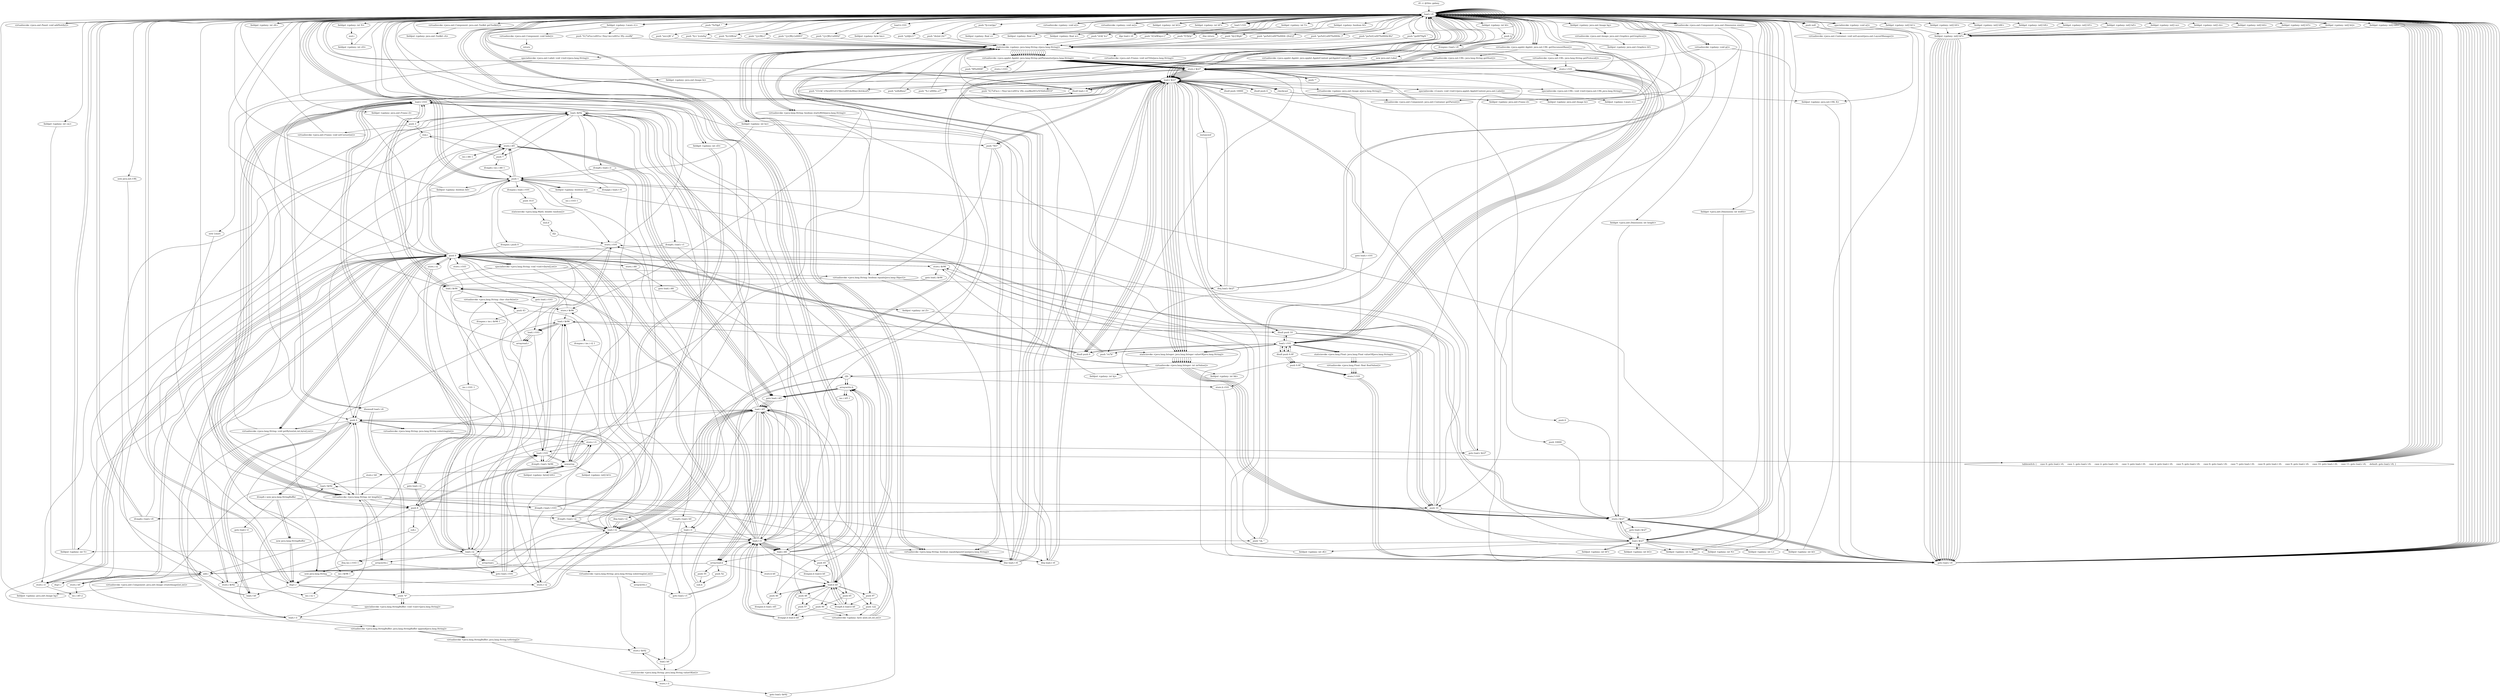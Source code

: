 digraph "" {
    "r0 := @this: galaxy"
    "load.r r0"
    "r0 := @this: galaxy"->"load.r r0";
    "push null"
    "load.r r0"->"push null";
    "virtualinvoke <java.awt.Container: void setLayout(java.awt.LayoutManager)>"
    "push null"->"virtualinvoke <java.awt.Container: void setLayout(java.awt.LayoutManager)>";
    "virtualinvoke <java.awt.Container: void setLayout(java.awt.LayoutManager)>"->"load.r r0";
    "virtualinvoke <java.awt.Panel: void addNotify()>"
    "load.r r0"->"virtualinvoke <java.awt.Panel: void addNotify()>";
    "virtualinvoke <java.awt.Panel: void addNotify()>"->"load.r r0";
    "load.r r0"->"load.r r0";
    "virtualinvoke <java.awt.Component: java.awt.Toolkit getToolkit()>"
    "load.r r0"->"virtualinvoke <java.awt.Component: java.awt.Toolkit getToolkit()>";
    "fieldput <galaxy: java.awt.Toolkit cA>"
    "virtualinvoke <java.awt.Component: java.awt.Toolkit getToolkit()>"->"fieldput <galaxy: java.awt.Toolkit cA>";
    "fieldput <galaxy: java.awt.Toolkit cA>"->"load.r r0";
    "push \"wn>jW`o\""
    "load.r r0"->"push \"wn>jW`o\"";
    "staticinvoke <galaxy: java.lang.String c(java.lang.String)>"
    "push \"wn>jW`o\""->"staticinvoke <galaxy: java.lang.String c(java.lang.String)>";
    "virtualinvoke <java.applet.Applet: java.lang.String getParameter(java.lang.String)>"
    "staticinvoke <galaxy: java.lang.String c(java.lang.String)>"->"virtualinvoke <java.applet.Applet: java.lang.String getParameter(java.lang.String)>";
    "store.r $r27"
    "virtualinvoke <java.applet.Applet: java.lang.String getParameter(java.lang.String)>"->"store.r $r27";
    "load.r $r27"
    "store.r $r27"->"load.r $r27";
    "ifnull load.r r0"
    "load.r $r27"->"ifnull load.r r0";
    "ifnull load.r r0"->"load.r $r27";
    "push \"Ul+b[`<9w\u001eUr?|[u<\u001doMwy{&IckuoPr\""
    "load.r $r27"->"push \"Ul+b[`<9w\u001eUr?|[u<\u001doMwy{&IckuoPr\"";
    "push \"Ul+b[`<9w\u001eUr?|[u<\u001doMwy{&IckuoPr\""->"staticinvoke <galaxy: java.lang.String c(java.lang.String)>";
    "virtualinvoke <java.lang.String: boolean startsWith(java.lang.String)>"
    "staticinvoke <galaxy: java.lang.String c(java.lang.String)>"->"virtualinvoke <java.lang.String: boolean startsWith(java.lang.String)>";
    "ifne load.r r0"
    "virtualinvoke <java.lang.String: boolean startsWith(java.lang.String)>"->"ifne load.r r0";
    "ifne load.r r0"->"load.r r0";
    "specialinvoke <galaxy: void a()>"
    "load.r r0"->"specialinvoke <galaxy: void a()>";
    "goto load.r r0"
    "specialinvoke <galaxy: void a()>"->"goto load.r r0";
    "goto load.r r0"->"load.r r0";
    "virtualinvoke <java.applet.Applet: java.net.URL getDocumentBase()>"
    "load.r r0"->"virtualinvoke <java.applet.Applet: java.net.URL getDocumentBase()>";
    "virtualinvoke <java.net.URL: java.lang.String getProtocol()>"
    "virtualinvoke <java.applet.Applet: java.net.URL getDocumentBase()>"->"virtualinvoke <java.net.URL: java.lang.String getProtocol()>";
    "store.r r101"
    "virtualinvoke <java.net.URL: java.lang.String getProtocol()>"->"store.r r101";
    "store.r r101"->"goto load.r r0";
    "goto load.r r0"->"load.r r0";
    "load.r r0"->"virtualinvoke <java.applet.Applet: java.net.URL getDocumentBase()>";
    "virtualinvoke <java.net.URL: java.lang.String getHost()>"
    "virtualinvoke <java.applet.Applet: java.net.URL getDocumentBase()>"->"virtualinvoke <java.net.URL: java.lang.String getHost()>";
    "virtualinvoke <java.net.URL: java.lang.String getHost()>"->"store.r $r27";
    "goto load.r r101"
    "store.r $r27"->"goto load.r r101";
    "load.r r101"
    "goto load.r r101"->"load.r r101";
    "push \"ru7k\""
    "load.r r101"->"push \"ru7k\"";
    "push \"ru7k\""->"staticinvoke <galaxy: java.lang.String c(java.lang.String)>";
    "virtualinvoke <java.lang.String: boolean equalsIgnoreCase(java.lang.String)>"
    "staticinvoke <galaxy: java.lang.String c(java.lang.String)>"->"virtualinvoke <java.lang.String: boolean equalsIgnoreCase(java.lang.String)>";
    "virtualinvoke <java.lang.String: boolean equalsIgnoreCase(java.lang.String)>"->"ifne load.r r0";
    "ifne load.r r0"->"load.r $r27";
    "virtualinvoke <java.lang.String: int length()>"
    "load.r $r27"->"virtualinvoke <java.lang.String: int length()>";
    "ifeq load.r r0"
    "virtualinvoke <java.lang.String: int length()>"->"ifeq load.r r0";
    "ifeq load.r r0"->"load.r $r27";
    "push \"xs8oR|s(z\""
    "load.r $r27"->"push \"xs8oR|s(z\"";
    "push \"xs8oR|s(z\""->"staticinvoke <galaxy: java.lang.String c(java.lang.String)>";
    "staticinvoke <galaxy: java.lang.String c(java.lang.String)>"->"virtualinvoke <java.lang.String: boolean equalsIgnoreCase(java.lang.String)>";
    "virtualinvoke <java.lang.String: boolean equalsIgnoreCase(java.lang.String)>"->"ifne load.r r0";
    "ifne load.r r0"->"load.r $r27";
    "push \"%.l \u000e:,u?\""
    "load.r $r27"->"push \"%.l \u000e:,u?\"";
    "push \"%.l \u000e:,u?\""->"staticinvoke <galaxy: java.lang.String c(java.lang.String)>";
    "virtualinvoke <java.lang.String: boolean equals(java.lang.Object)>"
    "staticinvoke <galaxy: java.lang.String c(java.lang.String)>"->"virtualinvoke <java.lang.String: boolean equals(java.lang.Object)>";
    "ifeq load.r $r27"
    "virtualinvoke <java.lang.String: boolean equals(java.lang.Object)>"->"ifeq load.r $r27";
    "ifeq load.r $r27"->"load.r r0";
    "push 1"
    "load.r r0"->"push 1";
    "fieldput <galaxy: boolean bI>"
    "push 1"->"fieldput <galaxy: boolean bI>";
    "fieldput <galaxy: boolean bI>"->"goto load.r r0";
    "goto load.r r0"->"load.r r0";
    "load.r r0"->"load.r r0";
    "load.r r0"->"load.r r0";
    "virtualinvoke <java.awt.Component: java.awt.Dimension size()>"
    "load.r r0"->"virtualinvoke <java.awt.Component: java.awt.Dimension size()>";
    "fieldget <java.awt.Dimension: int width>"
    "virtualinvoke <java.awt.Component: java.awt.Dimension size()>"->"fieldget <java.awt.Dimension: int width>";
    "store.i $r27"
    "fieldget <java.awt.Dimension: int width>"->"store.i $r27";
    "load.i $r27"
    "store.i $r27"->"load.i $r27";
    "fieldput <galaxy: int bG>"
    "load.i $r27"->"fieldput <galaxy: int bG>";
    "fieldput <galaxy: int bG>"->"load.i $r27";
    "fieldput <galaxy: int cK>"
    "load.i $r27"->"fieldput <galaxy: int cK>";
    "fieldput <galaxy: int cK>"->"load.r r0";
    "load.r r0"->"load.r r0";
    "load.r r0"->"load.r r0";
    "load.r r0"->"virtualinvoke <java.awt.Component: java.awt.Dimension size()>";
    "fieldget <java.awt.Dimension: int height>"
    "virtualinvoke <java.awt.Component: java.awt.Dimension size()>"->"fieldget <java.awt.Dimension: int height>";
    "fieldget <java.awt.Dimension: int height>"->"store.i $r27";
    "store.i $r27"->"load.i $r27";
    "fieldput <galaxy: int bF>"
    "load.i $r27"->"fieldput <galaxy: int bF>";
    "fieldput <galaxy: int bF>"->"load.i $r27";
    "fieldput <galaxy: int N>"
    "load.i $r27"->"fieldput <galaxy: int N>";
    "fieldput <galaxy: int N>"->"load.r r0";
    "load.r r0"->"load.r r0";
    "fieldget <galaxy: int cK>"
    "load.r r0"->"fieldget <galaxy: int cK>";
    "fieldget <galaxy: int cK>"->"load.r r0";
    "fieldget <galaxy: int N>"
    "load.r r0"->"fieldget <galaxy: int N>";
    "mul.i"
    "fieldget <galaxy: int N>"->"mul.i";
    "fieldput <galaxy: int cD>"
    "mul.i"->"fieldput <galaxy: int cD>";
    "fieldput <galaxy: int cD>"->"load.r r0";
    "push \"fy<bWzw\""
    "load.r r0"->"push \"fy<bWzw\"";
    "push \"fy<bWzw\""->"staticinvoke <galaxy: java.lang.String c(java.lang.String)>";
    "staticinvoke <galaxy: java.lang.String c(java.lang.String)>"->"virtualinvoke <java.applet.Applet: java.lang.String getParameter(java.lang.String)>";
    "virtualinvoke <java.applet.Applet: java.lang.String getParameter(java.lang.String)>"->"store.r $r27";
    "store.r $r27"->"load.r $r27";
    "load.r $r27"->"ifnull load.r r0";
    "ifnull load.r r0"->"load.r $r27";
    "push \"NO\""
    "load.r $r27"->"push \"NO\"";
    "push \"NO\""->"virtualinvoke <java.lang.String: boolean equalsIgnoreCase(java.lang.String)>";
    "virtualinvoke <java.lang.String: boolean equalsIgnoreCase(java.lang.String)>"->"ifne load.r r0";
    "ifne load.r r0"->"load.r r0";
    "new java.net.URL"
    "load.r r0"->"new java.net.URL";
    "dup1.r"
    "new java.net.URL"->"dup1.r";
    "dup1.r"->"load.r r0";
    "load.r r0"->"virtualinvoke <java.applet.Applet: java.net.URL getDocumentBase()>";
    "virtualinvoke <java.applet.Applet: java.net.URL getDocumentBase()>"->"load.r $r27";
    "specialinvoke <java.net.URL: void <init>(java.net.URL,java.lang.String)>"
    "load.r $r27"->"specialinvoke <java.net.URL: void <init>(java.net.URL,java.lang.String)>";
    "fieldput <galaxy: java.net.URL X>"
    "specialinvoke <java.net.URL: void <init>(java.net.URL,java.lang.String)>"->"fieldput <galaxy: java.net.URL X>";
    "fieldput <galaxy: java.net.URL X>"->"goto load.r r0";
    "goto load.r r0"->"load.r r0";
    "push \"fy<`[cz)oSq\""
    "load.r r0"->"push \"fy<`[cz)oSq\"";
    "push \"fy<`[cz)oSq\""->"staticinvoke <galaxy: java.lang.String c(java.lang.String)>";
    "staticinvoke <galaxy: java.lang.String c(java.lang.String)>"->"virtualinvoke <java.applet.Applet: java.lang.String getParameter(java.lang.String)>";
    "push \"MY\u0008\""
    "virtualinvoke <java.applet.Applet: java.lang.String getParameter(java.lang.String)>"->"push \"MY\u0008\"";
    "push \"MY\u0008\""->"staticinvoke <galaxy: java.lang.String c(java.lang.String)>";
    "staticinvoke <galaxy: java.lang.String c(java.lang.String)>"->"virtualinvoke <java.lang.String: boolean equalsIgnoreCase(java.lang.String)>";
    "virtualinvoke <java.lang.String: boolean equalsIgnoreCase(java.lang.String)>"->"ifeq load.r r0";
    "ifeq load.r r0"->"load.r r0";
    "load.r r0"->"push 1";
    "fieldput <galaxy: boolean bd>"
    "push 1"->"fieldput <galaxy: boolean bd>";
    "fieldput <galaxy: boolean bd>"->"load.r r0";
    "virtualinvoke <java.awt.Component: java.awt.Container getParent()>"
    "load.r r0"->"virtualinvoke <java.awt.Component: java.awt.Container getParent()>";
    "virtualinvoke <java.awt.Component: java.awt.Container getParent()>"->"store.r $r27";
    "goto load.r $r27"
    "store.r $r27"->"goto load.r $r27";
    "goto load.r $r27"->"load.r $r27";
    "instanceof"
    "load.r $r27"->"instanceof";
    "instanceof"->"ifeq load.r $r27";
    "ifeq load.r $r27"->"load.r r0";
    "load.r r0"->"load.r $r27";
    "checkcast"
    "load.r $r27"->"checkcast";
    "fieldput <galaxy: java.awt.Frame d>"
    "checkcast"->"fieldput <galaxy: java.awt.Frame d>";
    "fieldput <galaxy: java.awt.Frame d>"->"load.r r0";
    "fieldget <galaxy: java.awt.Frame d>"
    "load.r r0"->"fieldget <galaxy: java.awt.Frame d>";
    "push 3"
    "fieldget <galaxy: java.awt.Frame d>"->"push 3";
    "virtualinvoke <java.awt.Frame: void setCursor(int)>"
    "push 3"->"virtualinvoke <java.awt.Frame: void setCursor(int)>";
    "virtualinvoke <java.awt.Frame: void setCursor(int)>"->"load.r r0";
    "push \"{j>|Wy{\""
    "load.r r0"->"push \"{j>|Wy{\"";
    "push \"{j>|Wy{\""->"staticinvoke <galaxy: java.lang.String c(java.lang.String)>";
    "staticinvoke <galaxy: java.lang.String c(java.lang.String)>"->"virtualinvoke <java.applet.Applet: java.lang.String getParameter(java.lang.String)>";
    "virtualinvoke <java.applet.Applet: java.lang.String getParameter(java.lang.String)>"->"store.r $r27";
    "store.r $r27"->"load.r $r27";
    "load.r $r27"->"ifnull load.r r0";
    "ifnull load.r r0"->"load.r $r27";
    "load.r $r27"->"push \"NO\"";
    "push \"NO\""->"virtualinvoke <java.lang.String: boolean equalsIgnoreCase(java.lang.String)>";
    "virtualinvoke <java.lang.String: boolean equalsIgnoreCase(java.lang.String)>"->"ifne load.r r0";
    "ifne load.r r0"->"load.r r0";
    "load.r r0"->"load.r r0";
    "load.r r0"->"load.r $r27";
    "virtualinvoke <galaxy: java.awt.Image a(java.lang.String)>"
    "load.r $r27"->"virtualinvoke <galaxy: java.awt.Image a(java.lang.String)>";
    "fieldput <galaxy: java.awt.Image bi>"
    "virtualinvoke <galaxy: java.awt.Image a(java.lang.String)>"->"fieldput <galaxy: java.awt.Image bi>";
    "fieldput <galaxy: java.awt.Image bi>"->"load.r r0";
    "fieldget <galaxy: java.awt.Image bi>"
    "load.r r0"->"fieldget <galaxy: java.awt.Image bi>";
    "fieldget <galaxy: java.awt.Image bi>"->"ifnull load.r r0";
    "ifnull load.r r0"->"load.r r0";
    "push \"{j>|Wy{\u0003\""
    "load.r r0"->"push \"{j>|Wy{\u0003\"";
    "push \"{j>|Wy{\u0003\""->"staticinvoke <galaxy: java.lang.String c(java.lang.String)>";
    "staticinvoke <galaxy: java.lang.String c(java.lang.String)>"->"virtualinvoke <java.applet.Applet: java.lang.String getParameter(java.lang.String)>";
    "virtualinvoke <java.applet.Applet: java.lang.String getParameter(java.lang.String)>"->"store.r $r27";
    "store.r $r27"->"load.r $r27";
    "ifnonnull load.r r0"
    "load.r $r27"->"ifnonnull load.r r0";
    "push \"0\""
    "ifnonnull load.r r0"->"push \"0\"";
    "push \"0\""->"store.r $r27";
    "store.r $r27"->"load.r r0";
    "load.r r0"->"load.r $r27";
    "staticinvoke <java.lang.Integer: java.lang.Integer valueOf(java.lang.String)>"
    "load.r $r27"->"staticinvoke <java.lang.Integer: java.lang.Integer valueOf(java.lang.String)>";
    "virtualinvoke <java.lang.Integer: int intValue()>"
    "staticinvoke <java.lang.Integer: java.lang.Integer valueOf(java.lang.String)>"->"virtualinvoke <java.lang.Integer: int intValue()>";
    "fieldput <galaxy: int bj>"
    "virtualinvoke <java.lang.Integer: int intValue()>"->"fieldput <galaxy: int bj>";
    "fieldput <galaxy: int bj>"->"load.r r0";
    "push \"{j>|Wy{\u0002\""
    "load.r r0"->"push \"{j>|Wy{\u0002\"";
    "push \"{j>|Wy{\u0002\""->"staticinvoke <galaxy: java.lang.String c(java.lang.String)>";
    "staticinvoke <galaxy: java.lang.String c(java.lang.String)>"->"virtualinvoke <java.applet.Applet: java.lang.String getParameter(java.lang.String)>";
    "virtualinvoke <java.applet.Applet: java.lang.String getParameter(java.lang.String)>"->"store.r $r27";
    "store.r $r27"->"load.r $r27";
    "load.r $r27"->"ifnonnull load.r r0";
    "ifnonnull load.r r0"->"push \"0\"";
    "push \"0\""->"store.r $r27";
    "store.r $r27"->"load.r r0";
    "load.r r0"->"load.r $r27";
    "load.r $r27"->"staticinvoke <java.lang.Integer: java.lang.Integer valueOf(java.lang.String)>";
    "staticinvoke <java.lang.Integer: java.lang.Integer valueOf(java.lang.String)>"->"virtualinvoke <java.lang.Integer: int intValue()>";
    "fieldput <galaxy: int bk>"
    "virtualinvoke <java.lang.Integer: int intValue()>"->"fieldput <galaxy: int bk>";
    "fieldput <galaxy: int bk>"->"load.r r0";
    "push \"yy6j[x}\\\"\""
    "load.r r0"->"push \"yy6j[x}\\\"\"";
    "push \"yy6j[x}\\\"\""->"staticinvoke <galaxy: java.lang.String c(java.lang.String)>";
    "staticinvoke <galaxy: java.lang.String c(java.lang.String)>"->"virtualinvoke <java.applet.Applet: java.lang.String getParameter(java.lang.String)>";
    "virtualinvoke <java.applet.Applet: java.lang.String getParameter(java.lang.String)>"->"store.r $r27";
    "store.r $r27"->"load.r $r27";
    "ifnull push 10000"
    "load.r $r27"->"ifnull push 10000";
    "ifnull push 10000"->"load.r $r27";
    "load.r $r27"->"staticinvoke <java.lang.Integer: java.lang.Integer valueOf(java.lang.String)>";
    "staticinvoke <java.lang.Integer: java.lang.Integer valueOf(java.lang.String)>"->"virtualinvoke <java.lang.Integer: int intValue()>";
    "virtualinvoke <java.lang.Integer: int intValue()>"->"store.i $r27";
    "store.i $r27"->"goto load.r r0";
    "goto load.r r0"->"load.r r0";
    "load.r r0"->"load.i $r27";
    "fieldput <galaxy: int Y>"
    "load.i $r27"->"fieldput <galaxy: int Y>";
    "fieldput <galaxy: int Y>"->"load.r r0";
    "push \"dn2aL}h\\\"\""
    "load.r r0"->"push \"dn2aL}h\\\"\"";
    "push \"dn2aL}h\\\"\""->"staticinvoke <galaxy: java.lang.String c(java.lang.String)>";
    "staticinvoke <galaxy: java.lang.String c(java.lang.String)>"->"virtualinvoke <java.applet.Applet: java.lang.String getParameter(java.lang.String)>";
    "virtualinvoke <java.applet.Applet: java.lang.String getParameter(java.lang.String)>"->"store.r $r27";
    "store.r $r27"->"load.r $r27";
    "ifnull push 10"
    "load.r $r27"->"ifnull push 10";
    "ifnull push 10"->"load.r $r27";
    "load.r $r27"->"staticinvoke <java.lang.Integer: java.lang.Integer valueOf(java.lang.String)>";
    "staticinvoke <java.lang.Integer: java.lang.Integer valueOf(java.lang.String)>"->"virtualinvoke <java.lang.Integer: int intValue()>";
    "virtualinvoke <java.lang.Integer: int intValue()>"->"store.i $r27";
    "store.i $r27"->"goto load.r r0";
    "goto load.r r0"->"load.r r0";
    "load.r r0"->"load.i $r27";
    "fieldput <galaxy: int bz>"
    "load.i $r27"->"fieldput <galaxy: int bz>";
    "fieldput <galaxy: int bz>"->"load.r r0";
    "push \"sl:b[`h>\""
    "load.r r0"->"push \"sl:b[`h>\"";
    "push \"sl:b[`h>\""->"staticinvoke <galaxy: java.lang.String c(java.lang.String)>";
    "staticinvoke <galaxy: java.lang.String c(java.lang.String)>"->"virtualinvoke <java.applet.Applet: java.lang.String getParameter(java.lang.String)>";
    "virtualinvoke <java.applet.Applet: java.lang.String getParameter(java.lang.String)>"->"store.r $r27";
    "store.r $r27"->"load.r $r27";
    "ifnull push 0"
    "load.r $r27"->"ifnull push 0";
    "ifnull push 0"->"load.r $r27";
    "load.r $r27"->"staticinvoke <java.lang.Integer: java.lang.Integer valueOf(java.lang.String)>";
    "staticinvoke <java.lang.Integer: java.lang.Integer valueOf(java.lang.String)>"->"virtualinvoke <java.lang.Integer: int intValue()>";
    "virtualinvoke <java.lang.Integer: int intValue()>"->"store.i $r27";
    "store.i $r27"->"goto load.r r0";
    "goto load.r r0"->"load.r r0";
    "load.r r0"->"load.i $r27";
    "fieldput <galaxy: int L>"
    "load.i $r27"->"fieldput <galaxy: int L>";
    "fieldput <galaxy: int L>"->"load.r r0";
    "push \"d})zWwp>}\""
    "load.r r0"->"push \"d})zWwp>}\"";
    "push \"d})zWwp>}\""->"staticinvoke <galaxy: java.lang.String c(java.lang.String)>";
    "staticinvoke <galaxy: java.lang.String c(java.lang.String)>"->"virtualinvoke <java.applet.Applet: java.lang.String getParameter(java.lang.String)>";
    "virtualinvoke <java.applet.Applet: java.lang.String getParameter(java.lang.String)>"->"store.r $r27";
    "store.r $r27"->"load.r $r27";
    "ifnull push 6"
    "load.r $r27"->"ifnull push 6";
    "ifnull push 6"->"load.r $r27";
    "load.r $r27"->"staticinvoke <java.lang.Integer: java.lang.Integer valueOf(java.lang.String)>";
    "staticinvoke <java.lang.Integer: java.lang.Integer valueOf(java.lang.String)>"->"virtualinvoke <java.lang.Integer: int intValue()>";
    "virtualinvoke <java.lang.Integer: int intValue()>"->"store.i $r27";
    "store.i $r27"->"goto load.r r0";
    "goto load.r r0"->"load.r r0";
    "load.r r0"->"load.i $r27";
    "fieldput <galaxy: int bl>"
    "load.i $r27"->"fieldput <galaxy: int bl>";
    "fieldput <galaxy: int bl>"->"load.r r0";
    "push \"f}5jQy\""
    "load.r r0"->"push \"f}5jQy\"";
    "push \"f}5jQy\""->"staticinvoke <galaxy: java.lang.String c(java.lang.String)>";
    "staticinvoke <galaxy: java.lang.String c(java.lang.String)>"->"virtualinvoke <java.applet.Applet: java.lang.String getParameter(java.lang.String)>";
    "virtualinvoke <java.applet.Applet: java.lang.String getParameter(java.lang.String)>"->"store.r $r27";
    "store.r $r27"->"load.r $r27";
    "load.r $r27"->"ifnull push 0";
    "ifnull push 0"->"load.r $r27";
    "load.r $r27"->"staticinvoke <java.lang.Integer: java.lang.Integer valueOf(java.lang.String)>";
    "staticinvoke <java.lang.Integer: java.lang.Integer valueOf(java.lang.String)>"->"virtualinvoke <java.lang.Integer: int intValue()>";
    "virtualinvoke <java.lang.Integer: int intValue()>"->"store.i $r27";
    "goto load.i $r27"
    "store.i $r27"->"goto load.i $r27";
    "goto load.i $r27"->"load.i $r27";
    "load.i $r27"->"store.i $r27";
    "store.i $r27"->"load.r r0";
    "push \"dy)}Wgh\""
    "load.r r0"->"push \"dy)}Wgh\"";
    "push \"dy)}Wgh\""->"staticinvoke <galaxy: java.lang.String c(java.lang.String)>";
    "staticinvoke <galaxy: java.lang.String c(java.lang.String)>"->"virtualinvoke <java.applet.Applet: java.lang.String getParameter(java.lang.String)>";
    "virtualinvoke <java.applet.Applet: java.lang.String getParameter(java.lang.String)>"->"store.r r101";
    "store.r r101"->"load.r r101";
    "load.r r101"->"ifnull push 0";
    "ifnull push 0"->"load.r r101";
    "load.r r101"->"staticinvoke <java.lang.Integer: java.lang.Integer valueOf(java.lang.String)>";
    "staticinvoke <java.lang.Integer: java.lang.Integer valueOf(java.lang.String)>"->"virtualinvoke <java.lang.Integer: int intValue()>";
    "i2b"
    "virtualinvoke <java.lang.Integer: int intValue()>"->"i2b";
    "store.b r101"
    "i2b"->"store.b r101";
    "store.b r101"->"goto load.r r0";
    "goto load.r r0"->"load.r r0";
    "load.b r101"
    "load.r r0"->"load.b r101";
    "fieldput <galaxy: byte bm>"
    "load.b r101"->"fieldput <galaxy: byte bm>";
    "fieldput <galaxy: byte bm>"->"load.r r0";
    "push \"pu5oS}\u007f\u0004~[fo2}J\""
    "load.r r0"->"push \"pu5oS}\u007f\u0004~[fo2}J\"";
    "push \"pu5oS}\u007f\u0004~[fo2}J\""->"staticinvoke <galaxy: java.lang.String c(java.lang.String)>";
    "staticinvoke <galaxy: java.lang.String c(java.lang.String)>"->"virtualinvoke <java.applet.Applet: java.lang.String getParameter(java.lang.String)>";
    "virtualinvoke <java.applet.Applet: java.lang.String getParameter(java.lang.String)>"->"store.r r101";
    "store.r r101"->"load.r r101";
    "ifnull push 0.0F"
    "load.r r101"->"ifnull push 0.0F";
    "ifnull push 0.0F"->"load.r r101";
    "staticinvoke <java.lang.Float: java.lang.Float valueOf(java.lang.String)>"
    "load.r r101"->"staticinvoke <java.lang.Float: java.lang.Float valueOf(java.lang.String)>";
    "virtualinvoke <java.lang.Float: float floatValue()>"
    "staticinvoke <java.lang.Float: java.lang.Float valueOf(java.lang.String)>"->"virtualinvoke <java.lang.Float: float floatValue()>";
    "store.f r101"
    "virtualinvoke <java.lang.Float: float floatValue()>"->"store.f r101";
    "store.f r101"->"goto load.r r0";
    "goto load.r r0"->"load.r r0";
    "load.f r101"
    "load.r r0"->"load.f r101";
    "fieldput <galaxy: float s>"
    "load.f r101"->"fieldput <galaxy: float s>";
    "fieldput <galaxy: float s>"->"load.r r0";
    "push \"pu5oS}\u007f\u0004c_l\""
    "load.r r0"->"push \"pu5oS}\u007f\u0004c_l\"";
    "push \"pu5oS}\u007f\u0004c_l\""->"staticinvoke <galaxy: java.lang.String c(java.lang.String)>";
    "staticinvoke <galaxy: java.lang.String c(java.lang.String)>"->"virtualinvoke <java.applet.Applet: java.lang.String getParameter(java.lang.String)>";
    "virtualinvoke <java.applet.Applet: java.lang.String getParameter(java.lang.String)>"->"store.r r101";
    "store.r r101"->"load.r r101";
    "load.r r101"->"ifnull push 0.0F";
    "ifnull push 0.0F"->"load.r r101";
    "load.r r101"->"staticinvoke <java.lang.Float: java.lang.Float valueOf(java.lang.String)>";
    "staticinvoke <java.lang.Float: java.lang.Float valueOf(java.lang.String)>"->"virtualinvoke <java.lang.Float: float floatValue()>";
    "virtualinvoke <java.lang.Float: float floatValue()>"->"store.f r101";
    "store.f r101"->"goto load.r r0";
    "goto load.r r0"->"load.r r0";
    "load.r r0"->"load.f r101";
    "fieldput <galaxy: float v>"
    "load.f r101"->"fieldput <galaxy: float v>";
    "fieldput <galaxy: float v>"->"load.r r0";
    "push \"pu5oS}\u007f\u0004cWz\""
    "load.r r0"->"push \"pu5oS}\u007f\u0004cWz\"";
    "push \"pu5oS}\u007f\u0004cWz\""->"staticinvoke <galaxy: java.lang.String c(java.lang.String)>";
    "staticinvoke <galaxy: java.lang.String c(java.lang.String)>"->"virtualinvoke <java.applet.Applet: java.lang.String getParameter(java.lang.String)>";
    "virtualinvoke <java.applet.Applet: java.lang.String getParameter(java.lang.String)>"->"store.r r101";
    "store.r r101"->"load.r r101";
    "load.r r101"->"ifnull push 0.0F";
    "ifnull push 0.0F"->"load.r r101";
    "load.r r101"->"staticinvoke <java.lang.Float: java.lang.Float valueOf(java.lang.String)>";
    "staticinvoke <java.lang.Float: java.lang.Float valueOf(java.lang.String)>"->"virtualinvoke <java.lang.Float: float floatValue()>";
    "virtualinvoke <java.lang.Float: float floatValue()>"->"store.f r101";
    "store.f r101"->"goto load.r r0";
    "goto load.r r0"->"load.r r0";
    "load.r r0"->"load.f r101";
    "fieldput <galaxy: float w>"
    "load.f r101"->"fieldput <galaxy: float w>";
    "fieldput <galaxy: float w>"->"load.r r0";
    "push \"g\u007f)gN`\""
    "load.r r0"->"push \"g\u007f)gN`\"";
    "push \"g\u007f)gN`\""->"staticinvoke <galaxy: java.lang.String c(java.lang.String)>";
    "staticinvoke <galaxy: java.lang.String c(java.lang.String)>"->"virtualinvoke <java.applet.Applet: java.lang.String getParameter(java.lang.String)>";
    "virtualinvoke <java.applet.Applet: java.lang.String getParameter(java.lang.String)>"->"store.r r101";
    "store.r r101"->"load.r r101";
    "load.r r101"->"ifnull push 10";
    "ifnull push 10"->"load.r r101";
    "load.r r101"->"staticinvoke <java.lang.Integer: java.lang.Integer valueOf(java.lang.String)>";
    "staticinvoke <java.lang.Integer: java.lang.Integer valueOf(java.lang.String)>"->"virtualinvoke <java.lang.Integer: int intValue()>";
    "store.i r101"
    "virtualinvoke <java.lang.Integer: int intValue()>"->"store.i r101";
    "goto load.i r101"
    "store.i r101"->"goto load.i r101";
    "load.i r101"
    "goto load.i r101"->"load.i r101";
    "load.i r101"->"store.i r101";
    "store.i r101"->"load.r r0";
    "push \"Yu5]gZ_\""
    "load.r r0"->"push \"Yu5]gZ_\"";
    "push \"Yu5]gZ_\""->"staticinvoke <galaxy: java.lang.String c(java.lang.String)>";
    "staticinvoke <galaxy: java.lang.String c(java.lang.String)>"->"virtualinvoke <java.applet.Applet: java.lang.String getParameter(java.lang.String)>";
    "store.r $r96"
    "virtualinvoke <java.applet.Applet: java.lang.String getParameter(java.lang.String)>"->"store.r $r96";
    "load.r $r96"
    "store.r $r96"->"load.r $r96";
    "load.r $r96"->"ifnull push 10";
    "ifnull push 10"->"load.r $r96";
    "load.r $r96"->"staticinvoke <java.lang.Integer: java.lang.Integer valueOf(java.lang.String)>";
    "staticinvoke <java.lang.Integer: java.lang.Integer valueOf(java.lang.String)>"->"virtualinvoke <java.lang.Integer: int intValue()>";
    "store.i $r96"
    "virtualinvoke <java.lang.Integer: int intValue()>"->"store.i $r96";
    "store.i $r96"->"goto load.r r0";
    "goto load.r r0"->"load.r r0";
    "load.i $r96"
    "load.r r0"->"load.i $r96";
    "fieldput <galaxy: int Z>"
    "load.i $r96"->"fieldput <galaxy: int Z>";
    "fieldput <galaxy: int Z>"->"load.i $r27";
    "load.i $r27"->"push 1";
    "ifcmpne.i load.i r101"
    "push 1"->"ifcmpne.i load.i r101";
    "push 10.0"
    "ifcmpne.i load.i r101"->"push 10.0";
    "staticinvoke <java.lang.Math: double random()>"
    "push 10.0"->"staticinvoke <java.lang.Math: double random()>";
    "mul.d"
    "staticinvoke <java.lang.Math: double random()>"->"mul.d";
    "d2i"
    "mul.d"->"d2i";
    "d2i"->"store.i r101";
    "store.i r101"->"load.i r101";
    "tableswitch {     case 0: goto load.r r0;     case 1: goto load.r r0;     case 2: goto load.r r0;     case 3: goto load.r r0;     case 4: goto load.r r0;     case 5: goto load.r r0;     case 6: goto load.r r0;     case 7: goto load.r r0;     case 8: goto load.r r0;     case 9: goto load.r r0;     case 10: goto load.r r0;     case 11: goto load.r r0;     default: goto load.r r0; }"
    "load.i r101"->"tableswitch {     case 0: goto load.r r0;     case 1: goto load.r r0;     case 2: goto load.r r0;     case 3: goto load.r r0;     case 4: goto load.r r0;     case 5: goto load.r r0;     case 6: goto load.r r0;     case 7: goto load.r r0;     case 8: goto load.r r0;     case 9: goto load.r r0;     case 10: goto load.r r0;     case 11: goto load.r r0;     default: goto load.r r0; }";
    "tableswitch {     case 0: goto load.r r0;     case 1: goto load.r r0;     case 2: goto load.r r0;     case 3: goto load.r r0;     case 4: goto load.r r0;     case 5: goto load.r r0;     case 6: goto load.r r0;     case 7: goto load.r r0;     case 8: goto load.r r0;     case 9: goto load.r r0;     case 10: goto load.r r0;     case 11: goto load.r r0;     default: goto load.r r0; }"->"load.r r0";
    "load.r r0"->"load.r r0";
    "fieldget <galaxy: int[] bQ>"
    "load.r r0"->"fieldget <galaxy: int[] bQ>";
    "fieldput <galaxy: int[] bP>"
    "fieldget <galaxy: int[] bQ>"->"fieldput <galaxy: int[] bP>";
    "fieldput <galaxy: int[] bP>"->"goto load.r r0";
    "goto load.r r0"->"load.r r0";
    "fieldget <galaxy: int Y>"
    "load.r r0"->"fieldget <galaxy: int Y>";
    "ifge load.r r0"
    "fieldget <galaxy: int Y>"->"ifge load.r r0";
    "ifge load.r r0"->"load.r r0";
    "push 0"
    "load.r r0"->"push 0";
    "push 0"->"fieldput <galaxy: int Y>";
    "fieldput <galaxy: int Y>"->"load.r r0";
    "fieldget <galaxy: int bz>"
    "load.r r0"->"fieldget <galaxy: int bz>";
    "push 10"
    "fieldget <galaxy: int bz>"->"push 10";
    "ifcmple.i load.r r0"
    "push 10"->"ifcmple.i load.r r0";
    "ifcmple.i load.r r0"->"load.r r0";
    "load.r r0"->"push 10";
    "push 10"->"fieldput <galaxy: int bz>";
    "fieldput <galaxy: int bz>"->"goto load.r r0";
    "goto load.r r0"->"load.r r0";
    "load.r r0"->"load.r r0";
    "fieldget <galaxy: int cD>"
    "load.r r0"->"fieldget <galaxy: int cD>";
    "newarray"
    "fieldget <galaxy: int cD>"->"newarray";
    "fieldput <galaxy: byte[] bN>"
    "newarray"->"fieldput <galaxy: byte[] bN>";
    "fieldput <galaxy: byte[] bN>"->"load.r r0";
    "fieldget <galaxy: int bl>"
    "load.r r0"->"fieldget <galaxy: int bl>";
    "push 2"
    "fieldget <galaxy: int bl>"->"push 2";
    "ifcmpne.i load.r r0"
    "push 2"->"ifcmpne.i load.r r0";
    "ifcmpne.i load.r r0"->"load.r r0";
    "load.r r0"->"load.r r0";
    "load.r r0"->"fieldget <galaxy: int cD>";
    "fieldget <galaxy: int cD>"->"newarray";
    "fieldput <galaxy: int[] bO>"
    "newarray"->"fieldput <galaxy: int[] bO>";
    "fieldput <galaxy: int[] bO>"->"load.r r0";
    "virtualinvoke <galaxy: void e()>"
    "load.r r0"->"virtualinvoke <galaxy: void e()>";
    "virtualinvoke <galaxy: void e()>"->"load.r r0";
    "virtualinvoke <galaxy: void g()>"
    "load.r r0"->"virtualinvoke <galaxy: void g()>";
    "virtualinvoke <galaxy: void g()>"->"goto load.r r0";
    "goto load.r r0"->"load.r r0";
    "virtualinvoke <galaxy: void m()>"
    "load.r r0"->"virtualinvoke <galaxy: void m()>";
    "virtualinvoke <galaxy: void m()>"->"load.r r0";
    "load.r r0"->"load.r r0";
    "load.r r0"->"load.r r0";
    "fieldget <galaxy: int bG>"
    "load.r r0"->"fieldget <galaxy: int bG>";
    "fieldget <galaxy: int bG>"->"load.r r0";
    "fieldget <galaxy: int bF>"
    "load.r r0"->"fieldget <galaxy: int bF>";
    "fieldget <galaxy: int bF>"->"load.r r0";
    "fieldget <galaxy: int cm>"
    "load.r r0"->"fieldget <galaxy: int cm>";
    "add.i"
    "fieldget <galaxy: int cm>"->"add.i";
    "virtualinvoke <java.awt.Component: java.awt.Image createImage(int,int)>"
    "add.i"->"virtualinvoke <java.awt.Component: java.awt.Image createImage(int,int)>";
    "fieldput <galaxy: java.awt.Image bg>"
    "virtualinvoke <java.awt.Component: java.awt.Image createImage(int,int)>"->"fieldput <galaxy: java.awt.Image bg>";
    "fieldput <galaxy: java.awt.Image bg>"->"load.r r0";
    "load.r r0"->"load.r r0";
    "fieldget <galaxy: java.awt.Image bg>"
    "load.r r0"->"fieldget <galaxy: java.awt.Image bg>";
    "virtualinvoke <java.awt.Image: java.awt.Graphics getGraphics()>"
    "fieldget <galaxy: java.awt.Image bg>"->"virtualinvoke <java.awt.Image: java.awt.Graphics getGraphics()>";
    "fieldput <galaxy: java.awt.Graphics bf>"
    "virtualinvoke <java.awt.Image: java.awt.Graphics getGraphics()>"->"fieldput <galaxy: java.awt.Graphics bf>";
    "fieldput <galaxy: java.awt.Graphics bf>"->"load.r r0";
    "fieldget <galaxy: boolean bI>"
    "load.r r0"->"fieldget <galaxy: boolean bI>";
    "ifne return"
    "fieldget <galaxy: boolean bI>"->"ifne return";
    "ifne return"->"load.r r0";
    "new java.awt.Label"
    "load.r r0"->"new java.awt.Label";
    "new java.awt.Label"->"store.r $r27";
    "store.r $r27"->"load.r $r27";
    "push \"S}7oFm<:~Nxy/.\\m<\u001a`Zfy:.xuo8k\u001e%%b6\u0010\""
    "load.r $r27"->"push \"S}7oFm<:~Nxy/.\\m<\u001a`Zfy:.xuo8k\u001e%%b6\u0010\"";
    "push \"S}7oFm<:~Nxy/.\\m<\u001a`Zfy:.xuo8k\u001e%%b6\u0010\""->"staticinvoke <galaxy: java.lang.String c(java.lang.String)>";
    "specialinvoke <java.awt.Label: void <init>(java.lang.String)>"
    "staticinvoke <galaxy: java.lang.String c(java.lang.String)>"->"specialinvoke <java.awt.Label: void <init>(java.lang.String)>";
    "new Lware"
    "specialinvoke <java.awt.Label: void <init>(java.lang.String)>"->"new Lware";
    "new Lware"->"dup1.r";
    "dup1.r"->"load.r r0";
    "virtualinvoke <java.applet.Applet: java.applet.AppletContext getAppletContext()>"
    "load.r r0"->"virtualinvoke <java.applet.Applet: java.applet.AppletContext getAppletContext()>";
    "virtualinvoke <java.applet.Applet: java.applet.AppletContext getAppletContext()>"->"load.r $r27";
    "specialinvoke <Lware: void <init>(java.applet.AppletContext,java.awt.Label)>"
    "load.r $r27"->"specialinvoke <Lware: void <init>(java.applet.AppletContext,java.awt.Label)>";
    "fieldput <galaxy: Lware cL>"
    "specialinvoke <Lware: void <init>(java.applet.AppletContext,java.awt.Label)>"->"fieldput <galaxy: Lware cL>";
    "fieldput <galaxy: Lware cL>"->"load.r r0";
    "fieldget <galaxy: Lware cL>"
    "load.r r0"->"fieldget <galaxy: Lware cL>";
    "push \"S}7oFm<\u001a~Nxy/.\\m<\u001a`Zfy:.xuo8k\""
    "fieldget <galaxy: Lware cL>"->"push \"S}7oFm<\u001a~Nxy/.\\m<\u001a`Zfy:.xuo8k\"";
    "push \"S}7oFm<\u001a~Nxy/.\\m<\u001a`Zfy:.xuo8k\""->"staticinvoke <galaxy: java.lang.String c(java.lang.String)>";
    "virtualinvoke <java.awt.Frame: void setTitle(java.lang.String)>"
    "staticinvoke <galaxy: java.lang.String c(java.lang.String)>"->"virtualinvoke <java.awt.Frame: void setTitle(java.lang.String)>";
    "virtualinvoke <java.awt.Frame: void setTitle(java.lang.String)>"->"load.r r0";
    "load.r r0"->"fieldget <galaxy: Lware cL>";
    "virtualinvoke <java.awt.Component: void hide()>"
    "fieldget <galaxy: Lware cL>"->"virtualinvoke <java.awt.Component: void hide()>";
    "return"
    "virtualinvoke <java.awt.Component: void hide()>"->"return";
    "virtualinvoke <galaxy: void g()>"->"store.r $r27";
    "store.r $r27"->"load.r r0";
    "load.r r0"->"virtualinvoke <galaxy: void g()>";
    "ifcmple.i load.r r0"->"load.r r0";
    "load.r r0"->"fieldget <galaxy: int bz>";
    "fieldget <galaxy: int bz>"->"push 1";
    "ifcmpge.i load.r r0"
    "push 1"->"ifcmpge.i load.r r0";
    "ifcmpge.i load.r r0"->"load.r r0";
    "load.r r0"->"push 1";
    "push 1"->"fieldput <galaxy: int bz>";
    "tableswitch {     case 0: goto load.r r0;     case 1: goto load.r r0;     case 2: goto load.r r0;     case 3: goto load.r r0;     case 4: goto load.r r0;     case 5: goto load.r r0;     case 6: goto load.r r0;     case 7: goto load.r r0;     case 8: goto load.r r0;     case 9: goto load.r r0;     case 10: goto load.r r0;     case 11: goto load.r r0;     default: goto load.r r0; }"->"load.r r0";
    "load.r r0"->"load.r r0";
    "fieldget <galaxy: int[] bR>"
    "load.r r0"->"fieldget <galaxy: int[] bR>";
    "fieldget <galaxy: int[] bR>"->"fieldput <galaxy: int[] bP>";
    "fieldput <galaxy: int[] bP>"->"goto load.r r0";
    "tableswitch {     case 0: goto load.r r0;     case 1: goto load.r r0;     case 2: goto load.r r0;     case 3: goto load.r r0;     case 4: goto load.r r0;     case 5: goto load.r r0;     case 6: goto load.r r0;     case 7: goto load.r r0;     case 8: goto load.r r0;     case 9: goto load.r r0;     case 10: goto load.r r0;     case 11: goto load.r r0;     default: goto load.r r0; }"->"load.r r0";
    "load.r r0"->"load.r r0";
    "fieldget <galaxy: int[] bU>"
    "load.r r0"->"fieldget <galaxy: int[] bU>";
    "fieldget <galaxy: int[] bU>"->"fieldput <galaxy: int[] bP>";
    "fieldput <galaxy: int[] bP>"->"goto load.r r0";
    "tableswitch {     case 0: goto load.r r0;     case 1: goto load.r r0;     case 2: goto load.r r0;     case 3: goto load.r r0;     case 4: goto load.r r0;     case 5: goto load.r r0;     case 6: goto load.r r0;     case 7: goto load.r r0;     case 8: goto load.r r0;     case 9: goto load.r r0;     case 10: goto load.r r0;     case 11: goto load.r r0;     default: goto load.r r0; }"->"load.r r0";
    "load.r r0"->"load.r r0";
    "fieldget <galaxy: int[] bV>"
    "load.r r0"->"fieldget <galaxy: int[] bV>";
    "fieldget <galaxy: int[] bV>"->"fieldput <galaxy: int[] bP>";
    "fieldput <galaxy: int[] bP>"->"goto load.r r0";
    "tableswitch {     case 0: goto load.r r0;     case 1: goto load.r r0;     case 2: goto load.r r0;     case 3: goto load.r r0;     case 4: goto load.r r0;     case 5: goto load.r r0;     case 6: goto load.r r0;     case 7: goto load.r r0;     case 8: goto load.r r0;     case 9: goto load.r r0;     case 10: goto load.r r0;     case 11: goto load.r r0;     default: goto load.r r0; }"->"load.r r0";
    "load.r r0"->"load.r r0";
    "fieldget <galaxy: int[] bW>"
    "load.r r0"->"fieldget <galaxy: int[] bW>";
    "fieldget <galaxy: int[] bW>"->"fieldput <galaxy: int[] bP>";
    "fieldput <galaxy: int[] bP>"->"goto load.r r0";
    "tableswitch {     case 0: goto load.r r0;     case 1: goto load.r r0;     case 2: goto load.r r0;     case 3: goto load.r r0;     case 4: goto load.r r0;     case 5: goto load.r r0;     case 6: goto load.r r0;     case 7: goto load.r r0;     case 8: goto load.r r0;     case 9: goto load.r r0;     case 10: goto load.r r0;     case 11: goto load.r r0;     default: goto load.r r0; }"->"load.r r0";
    "load.r r0"->"load.r r0";
    "fieldget <galaxy: int[] bX>"
    "load.r r0"->"fieldget <galaxy: int[] bX>";
    "fieldget <galaxy: int[] bX>"->"fieldput <galaxy: int[] bP>";
    "fieldput <galaxy: int[] bP>"->"goto load.r r0";
    "tableswitch {     case 0: goto load.r r0;     case 1: goto load.r r0;     case 2: goto load.r r0;     case 3: goto load.r r0;     case 4: goto load.r r0;     case 5: goto load.r r0;     case 6: goto load.r r0;     case 7: goto load.r r0;     case 8: goto load.r r0;     case 9: goto load.r r0;     case 10: goto load.r r0;     case 11: goto load.r r0;     default: goto load.r r0; }"->"load.r r0";
    "load.r r0"->"load.r r0";
    "fieldget <galaxy: int[] bY>"
    "load.r r0"->"fieldget <galaxy: int[] bY>";
    "fieldget <galaxy: int[] bY>"->"fieldput <galaxy: int[] bP>";
    "fieldput <galaxy: int[] bP>"->"goto load.r r0";
    "tableswitch {     case 0: goto load.r r0;     case 1: goto load.r r0;     case 2: goto load.r r0;     case 3: goto load.r r0;     case 4: goto load.r r0;     case 5: goto load.r r0;     case 6: goto load.r r0;     case 7: goto load.r r0;     case 8: goto load.r r0;     case 9: goto load.r r0;     case 10: goto load.r r0;     case 11: goto load.r r0;     default: goto load.r r0; }"->"load.r r0";
    "load.r r0"->"load.r r0";
    "fieldget <galaxy: int[] bZ>"
    "load.r r0"->"fieldget <galaxy: int[] bZ>";
    "fieldget <galaxy: int[] bZ>"->"fieldput <galaxy: int[] bP>";
    "fieldput <galaxy: int[] bP>"->"goto load.r r0";
    "tableswitch {     case 0: goto load.r r0;     case 1: goto load.r r0;     case 2: goto load.r r0;     case 3: goto load.r r0;     case 4: goto load.r r0;     case 5: goto load.r r0;     case 6: goto load.r r0;     case 7: goto load.r r0;     case 8: goto load.r r0;     case 9: goto load.r r0;     case 10: goto load.r r0;     case 11: goto load.r r0;     default: goto load.r r0; }"->"load.r r0";
    "load.r r0"->"load.r r0";
    "fieldget <galaxy: int[] ca>"
    "load.r r0"->"fieldget <galaxy: int[] ca>";
    "fieldget <galaxy: int[] ca>"->"fieldput <galaxy: int[] bP>";
    "fieldput <galaxy: int[] bP>"->"goto load.r r0";
    "tableswitch {     case 0: goto load.r r0;     case 1: goto load.r r0;     case 2: goto load.r r0;     case 3: goto load.r r0;     case 4: goto load.r r0;     case 5: goto load.r r0;     case 6: goto load.r r0;     case 7: goto load.r r0;     case 8: goto load.r r0;     case 9: goto load.r r0;     case 10: goto load.r r0;     case 11: goto load.r r0;     default: goto load.r r0; }"->"load.r r0";
    "load.r r0"->"load.r r0";
    "fieldget <galaxy: int[] cb>"
    "load.r r0"->"fieldget <galaxy: int[] cb>";
    "fieldget <galaxy: int[] cb>"->"fieldput <galaxy: int[] bP>";
    "fieldput <galaxy: int[] bP>"->"goto load.r r0";
    "tableswitch {     case 0: goto load.r r0;     case 1: goto load.r r0;     case 2: goto load.r r0;     case 3: goto load.r r0;     case 4: goto load.r r0;     case 5: goto load.r r0;     case 6: goto load.r r0;     case 7: goto load.r r0;     case 8: goto load.r r0;     case 9: goto load.r r0;     case 10: goto load.r r0;     case 11: goto load.r r0;     default: goto load.r r0; }"->"load.r r0";
    "load.r r0"->"load.r r0";
    "fieldget <galaxy: int[] bS>"
    "load.r r0"->"fieldget <galaxy: int[] bS>";
    "fieldget <galaxy: int[] bS>"->"fieldput <galaxy: int[] bP>";
    "fieldput <galaxy: int[] bP>"->"goto load.r r0";
    "tableswitch {     case 0: goto load.r r0;     case 1: goto load.r r0;     case 2: goto load.r r0;     case 3: goto load.r r0;     case 4: goto load.r r0;     case 5: goto load.r r0;     case 6: goto load.r r0;     case 7: goto load.r r0;     case 8: goto load.r r0;     case 9: goto load.r r0;     case 10: goto load.r r0;     case 11: goto load.r r0;     default: goto load.r r0; }"->"load.r r0";
    "load.r r0"->"load.r r0";
    "fieldget <galaxy: int[] bT>"
    "load.r r0"->"fieldget <galaxy: int[] bT>";
    "fieldget <galaxy: int[] bT>"->"fieldput <galaxy: int[] bP>";
    "fieldput <galaxy: int[] bP>"->"goto load.r r0";
    "tableswitch {     case 0: goto load.r r0;     case 1: goto load.r r0;     case 2: goto load.r r0;     case 3: goto load.r r0;     case 4: goto load.r r0;     case 5: goto load.r r0;     case 6: goto load.r r0;     case 7: goto load.r r0;     case 8: goto load.r r0;     case 9: goto load.r r0;     case 10: goto load.r r0;     case 11: goto load.r r0;     default: goto load.r r0; }"->"load.r r0";
    "load.r r0"->"load.r r0";
    "load.r r0"->"fieldget <galaxy: int[] bQ>";
    "fieldget <galaxy: int[] bQ>"->"fieldput <galaxy: int[] bP>";
    "ifnull push 10"->"push 10";
    "push 10"->"store.i $r96";
    "ifnull push 10"->"push 10";
    "push 10"->"store.i r101";
    "push 0.0F"
    "ifnull push 0.0F"->"push 0.0F";
    "push 0.0F"->"store.f r101";
    "ifnull push 0.0F"->"push 0.0F";
    "push 0.0F"->"store.f r101";
    "ifnull push 0.0F"->"push 0.0F";
    "push 0.0F"->"store.f r101";
    "ifnull push 0"->"push 0";
    "push 0"->"store.b r101";
    "ifnull push 0"->"push 0";
    "push 0"->"store.i $r27";
    "push 6"
    "ifnull push 6"->"push 6";
    "push 6"->"store.i $r27";
    "ifnull push 0"->"push 0";
    "push 0"->"store.i $r27";
    "ifnull push 10"->"push 10";
    "push 10"->"store.i $r27";
    "push 10000"
    "ifnull push 10000"->"push 10000";
    "push 10000"->"store.i $r27";
    "ifeq load.r $r27"->"load.r $r27";
    "load.r $r27"->"checkcast";
    "checkcast"->"virtualinvoke <java.awt.Component: java.awt.Container getParent()>";
    "virtualinvoke <java.awt.Component: java.awt.Container getParent()>"->"store.r $r27";
    "specialinvoke <java.net.URL: void <init>(java.net.URL,java.lang.String)>"->"store.r $r27";
    "store.r $r27"->"load.r r0";
    "load.r r0"->"push null";
    "push null"->"fieldput <galaxy: java.net.URL X>";
    "ifeq load.r $r27"->"load.r $r27";
    "push \"ck, \""
    "load.r $r27"->"push \"ck, \"";
    "push \"ck, \""->"staticinvoke <galaxy: java.lang.String c(java.lang.String)>";
    "staticinvoke <galaxy: java.lang.String c(java.lang.String)>"->"virtualinvoke <java.lang.String: boolean startsWith(java.lang.String)>";
    "virtualinvoke <java.lang.String: boolean startsWith(java.lang.String)>"->"ifeq load.r r0";
    "ifeq load.r r0"->"load.r $r27";
    "push 4"
    "load.r $r27"->"push 4";
    "virtualinvoke <java.lang.String: java.lang.String substring(int)>"
    "push 4"->"virtualinvoke <java.lang.String: java.lang.String substring(int)>";
    "virtualinvoke <java.lang.String: java.lang.String substring(int)>"->"store.r $r27";
    "store.r $r27"->"load.r r0";
    "push \"fy<mQpy\""
    "load.r r0"->"push \"fy<mQpy\"";
    "push \"fy<mQpy\""->"staticinvoke <galaxy: java.lang.String c(java.lang.String)>";
    "staticinvoke <galaxy: java.lang.String c(java.lang.String)>"->"virtualinvoke <java.applet.Applet: java.lang.String getParameter(java.lang.String)>";
    "store.r r103"
    "virtualinvoke <java.applet.Applet: java.lang.String getParameter(java.lang.String)>"->"store.r r103";
    "load.r r103"
    "store.r r103"->"load.r r103";
    "load.r r103"->"ifnull load.r r0";
    "ifnull load.r r0"->"load.r r103";
    "load.r r103"->"push \"NO\"";
    "push \"NO\""->"virtualinvoke <java.lang.String: boolean equals(java.lang.Object)>";
    "virtualinvoke <java.lang.String: boolean equals(java.lang.Object)>"->"ifne load.r r0";
    "ifne load.r r0"->"load.r r103";
    "load.r r103"->"virtualinvoke <java.lang.String: int length()>";
    "virtualinvoke <java.lang.String: int length()>"->"push 10";
    "push 10"->"ifcmple.i load.r r0";
    "ifcmple.i load.r r0"->"push 1";
    "push 1"->"store.i r101";
    "store.i r101"->"push 0";
    "push 0"->"store.i $r96";
    "goto load.i $r96"
    "store.i $r96"->"goto load.i $r96";
    "goto load.i $r96"->"load.i $r96";
    "load.i $r96"->"load.r r103";
    "load.r r103"->"virtualinvoke <java.lang.String: int length()>";
    "ifcmplt.i load.r r103"
    "virtualinvoke <java.lang.String: int length()>"->"ifcmplt.i load.r r103";
    "ifcmplt.i load.r r103"->"goto load.i r101";
    "goto load.i r101"->"load.i r101";
    "load.i r101"->"newarray";
    "store.r r1"
    "newarray"->"store.r r1";
    "store.r r1"->"load.i r101";
    "load.i r101"->"push 1";
    "ifcmpne.i push 0"
    "push 1"->"ifcmpne.i push 0";
    "load.r r1"
    "ifcmpne.i push 0"->"load.r r1";
    "load.r r1"->"push 0";
    "push 0"->"load.r r103";
    "load.r r103"->"virtualinvoke <java.lang.String: int length()>";
    "arraywrite.i"
    "virtualinvoke <java.lang.String: int length()>"->"arraywrite.i";
    "arraywrite.i"->"goto load.i r101";
    "goto load.i r101"->"load.i r101";
    "load.i r101"->"newarray";
    "newarray"->"store.r $r96";
    "store.r $r96"->"push 0";
    "store.i $r92"
    "push 0"->"store.i $r92";
    "store.i $r92"->"push 0";
    "store.i r2"
    "push 0"->"store.i r2";
    "goto load.i r2"
    "store.i r2"->"goto load.i r2";
    "load.i r2"
    "goto load.i r2"->"load.i r2";
    "load.i r2"->"load.i r101";
    "ifcmplt.i load.r $r96"
    "load.i r101"->"ifcmplt.i load.r $r96";
    "ifcmplt.i load.r $r96"->"push 0";
    "store.i r103"
    "push 0"->"store.i r103";
    "goto load.i r103"
    "store.i r103"->"goto load.i r103";
    "load.i r103"
    "goto load.i r103"->"load.i r103";
    "load.i r103"->"load.i r101";
    "load.i r101"->"ifcmplt.i load.r $r96";
    "ifcmplt.i load.r $r96"->"load.r $r96";
    "load.r $r96"->"load.i r103";
    "arrayread.r"
    "load.i r103"->"arrayread.r";
    "arrayread.r"->"virtualinvoke <java.lang.String: int length()>";
    "push 8"
    "virtualinvoke <java.lang.String: int length()>"->"push 8";
    "sub.i"
    "push 8"->"sub.i";
    "sub.i"->"store.i $r92";
    "load.i $r92"
    "store.i $r92"->"load.i $r92";
    "load.i $r92"->"newarray";
    "newarray"->"store.r r1";
    "store.r r1"->"push 8";
    "push 8"->"newarray";
    "store.r r2"
    "newarray"->"store.r r2";
    "store.r r2"->"load.r $r96";
    "load.r $r96"->"load.i r103";
    "load.i r103"->"arrayread.r";
    "arrayread.r"->"push 0";
    "push 0"->"load.i $r92";
    "load.i $r92"->"load.r r1";
    "load.r r1"->"push 0";
    "virtualinvoke <java.lang.String: void getBytes(int,int,byte[],int)>"
    "push 0"->"virtualinvoke <java.lang.String: void getBytes(int,int,byte[],int)>";
    "virtualinvoke <java.lang.String: void getBytes(int,int,byte[],int)>"->"load.r $r96";
    "load.r $r96"->"load.i r103";
    "load.i r103"->"arrayread.r";
    "arrayread.r"->"load.i $r92";
    "load.i $r92"->"load.i $r92";
    "load.i $r92"->"push 8";
    "push 8"->"add.i";
    "load.r r2"
    "add.i"->"load.r r2";
    "load.r r2"->"push 0";
    "push 0"->"virtualinvoke <java.lang.String: void getBytes(int,int,byte[],int)>";
    "virtualinvoke <java.lang.String: void getBytes(int,int,byte[],int)>"->"load.i $r92";
    "push 7"
    "load.i $r92"->"push 7";
    "rem.i"
    "push 7"->"rem.i";
    "store.i i45"
    "rem.i"->"store.i i45";
    "store.i i45"->"load.i $r92";
    "load.i $r92"->"push 3";
    "push 3"->"rem.i";
    "store.i i1"
    "rem.i"->"store.i i1";
    "store.i i1"->"push 0";
    "store.i i46"
    "push 0"->"store.i i46";
    "goto load.i i46"
    "store.i i46"->"goto load.i i46";
    "load.i i46"
    "goto load.i i46"->"load.i i46";
    "load.i i46"->"load.i $r92";
    "ifcmplt.i load.r r1"
    "load.i $r92"->"ifcmplt.i load.r r1";
    "ifcmplt.i load.r r1"->"push 0";
    "push 0"->"store.i i1";
    "store.i i1"->"push 0";
    "store.i b0"
    "push 0"->"store.i b0";
    "store.i b0"->"push 0";
    "push 0"->"store.i i45";
    "goto load.i i45"
    "store.i i45"->"goto load.i i45";
    "load.i i45"
    "goto load.i i45"->"load.i i45";
    "load.i i45"->"push 4";
    "ifcmplt.i load.r r2"
    "push 4"->"ifcmplt.i load.r r2";
    "ifcmplt.i load.r r2"->"push 4";
    "push 4"->"store.i i45";
    "store.i i45"->"goto load.i i45";
    "goto load.i i45"->"load.i i45";
    "load.i i45"->"push 8";
    "push 8"->"ifcmplt.i load.r r2";
    "ifcmplt.i load.r r2"->"push 0";
    "push 0"->"store.i i45";
    "store.i i45"->"goto load.i i45";
    "goto load.i i45"->"load.i i45";
    "load.i i45"->"load.i $r92";
    "ifcmplt.i load.i i1"
    "load.i $r92"->"ifcmplt.i load.i i1";
    "ifcmplt.i load.i i1"->"push 1";
    "push 1"->"store.i i45";
    "store.i i45"->"goto load.i i45";
    "goto load.i i45"->"load.i i45";
    "load.i i45"->"load.i $r92";
    "ifcmplt.i load.i b0"
    "load.i $r92"->"ifcmplt.i load.i b0";
    "load.i i1"
    "ifcmplt.i load.i b0"->"load.i i1";
    "staticinvoke <java.lang.String: java.lang.String valueOf(int)>"
    "load.i i1"->"staticinvoke <java.lang.String: java.lang.String valueOf(int)>";
    "store.r $r92"
    "staticinvoke <java.lang.String: java.lang.String valueOf(int)>"->"store.r $r92";
    "load.i b0"
    "store.r $r92"->"load.i b0";
    "load.i b0"->"staticinvoke <java.lang.String: java.lang.String valueOf(int)>";
    "store.r i1"
    "staticinvoke <java.lang.String: java.lang.String valueOf(int)>"->"store.r i1";
    "goto load.r $r92"
    "store.r i1"->"goto load.r $r92";
    "load.r $r92"
    "goto load.r $r92"->"load.r $r92";
    "load.r $r92"->"virtualinvoke <java.lang.String: int length()>";
    "virtualinvoke <java.lang.String: int length()>"->"push 4";
    "ifcmplt.i new java.lang.StringBuffer"
    "push 4"->"ifcmplt.i new java.lang.StringBuffer";
    "goto load.r i1"
    "ifcmplt.i new java.lang.StringBuffer"->"goto load.r i1";
    "load.r i1"
    "goto load.r i1"->"load.r i1";
    "load.r i1"->"virtualinvoke <java.lang.String: int length()>";
    "virtualinvoke <java.lang.String: int length()>"->"push 4";
    "push 4"->"ifcmplt.i new java.lang.StringBuffer";
    "ifcmplt.i new java.lang.StringBuffer"->"push 8";
    "push 8"->"newarray";
    "store.r b0"
    "newarray"->"store.r b0";
    "store.r b0"->"load.r $r92";
    "load.r $r92"->"push 0";
    "push 0"->"push 4";
    "load.r b0"
    "push 4"->"load.r b0";
    "load.r b0"->"push 0";
    "push 0"->"virtualinvoke <java.lang.String: void getBytes(int,int,byte[],int)>";
    "virtualinvoke <java.lang.String: void getBytes(int,int,byte[],int)>"->"load.r i1";
    "load.r i1"->"push 0";
    "push 0"->"push 4";
    "push 4"->"load.r b0";
    "load.r b0"->"push 4";
    "push 4"->"virtualinvoke <java.lang.String: void getBytes(int,int,byte[],int)>";
    "new java.lang.String"
    "virtualinvoke <java.lang.String: void getBytes(int,int,byte[],int)>"->"new java.lang.String";
    "new java.lang.String"->"dup1.r";
    "dup1.r"->"load.r b0";
    "load.r b0"->"push 0";
    "specialinvoke <java.lang.String: void <init>(byte[],int)>"
    "push 0"->"specialinvoke <java.lang.String: void <init>(byte[],int)>";
    "specialinvoke <java.lang.String: void <init>(byte[],int)>"->"new java.lang.String";
    "new java.lang.String"->"dup1.r";
    "dup1.r"->"load.r r2";
    "load.r r2"->"push 0";
    "push 0"->"specialinvoke <java.lang.String: void <init>(byte[],int)>";
    "specialinvoke <java.lang.String: void <init>(byte[],int)>"->"virtualinvoke <java.lang.String: boolean equals(java.lang.Object)>";
    "ifeq inc.i r103 1"
    "virtualinvoke <java.lang.String: boolean equals(java.lang.Object)>"->"ifeq inc.i r103 1";
    "ifeq inc.i r103 1"->"new java.lang.String";
    "new java.lang.String"->"store.r r2";
    "store.r r2"->"load.r r2";
    "load.r r2"->"load.r r1";
    "load.r r1"->"push 0";
    "push 0"->"specialinvoke <java.lang.String: void <init>(byte[],int)>";
    "specialinvoke <java.lang.String: void <init>(byte[],int)>"->"load.r r2";
    "load.r r2"->"push \"ck, \"";
    "push \"ck, \""->"staticinvoke <galaxy: java.lang.String c(java.lang.String)>";
    "staticinvoke <galaxy: java.lang.String c(java.lang.String)>"->"virtualinvoke <java.lang.String: boolean startsWith(java.lang.String)>";
    "ifeq load.r r2"
    "virtualinvoke <java.lang.String: boolean startsWith(java.lang.String)>"->"ifeq load.r r2";
    "ifeq load.r r2"->"load.r r2";
    "load.r r2"->"push 4";
    "push 4"->"virtualinvoke <java.lang.String: java.lang.String substring(int)>";
    "virtualinvoke <java.lang.String: java.lang.String substring(int)>"->"store.r r1";
    "store.r r1"->"goto load.r $r27";
    "goto load.r $r27"->"load.r $r27";
    "load.r $r27"->"load.r r1";
    "load.r r1"->"virtualinvoke <java.lang.String: boolean equalsIgnoreCase(java.lang.String)>";
    "virtualinvoke <java.lang.String: boolean equalsIgnoreCase(java.lang.String)>"->"ifeq inc.i r103 1";
    "ifeq inc.i r103 1"->"load.r r0";
    "load.r r0"->"push 1";
    "push 1"->"fieldput <galaxy: boolean bI>";
    "inc.i r103 1"
    "fieldput <galaxy: boolean bI>"->"inc.i r103 1";
    "ifeq load.r r2"->"load.r r2";
    "load.r r2"->"store.r r1";
    "new java.lang.StringBuffer"
    "ifcmplt.i new java.lang.StringBuffer"->"new java.lang.StringBuffer";
    "new java.lang.StringBuffer"->"dup1.r";
    "dup1.r"->"push \"0\"";
    "specialinvoke <java.lang.StringBuffer: void <init>(java.lang.String)>"
    "push \"0\""->"specialinvoke <java.lang.StringBuffer: void <init>(java.lang.String)>";
    "specialinvoke <java.lang.StringBuffer: void <init>(java.lang.String)>"->"load.r i1";
    "virtualinvoke <java.lang.StringBuffer: java.lang.StringBuffer append(java.lang.String)>"
    "load.r i1"->"virtualinvoke <java.lang.StringBuffer: java.lang.StringBuffer append(java.lang.String)>";
    "virtualinvoke <java.lang.StringBuffer: java.lang.String toString()>"
    "virtualinvoke <java.lang.StringBuffer: java.lang.StringBuffer append(java.lang.String)>"->"virtualinvoke <java.lang.StringBuffer: java.lang.String toString()>";
    "virtualinvoke <java.lang.StringBuffer: java.lang.String toString()>"->"store.r i1";
    "ifcmplt.i new java.lang.StringBuffer"->"new java.lang.StringBuffer";
    "new java.lang.StringBuffer"->"dup1.r";
    "dup1.r"->"push \"0\"";
    "push \"0\""->"specialinvoke <java.lang.StringBuffer: void <init>(java.lang.String)>";
    "specialinvoke <java.lang.StringBuffer: void <init>(java.lang.String)>"->"load.r $r92";
    "load.r $r92"->"virtualinvoke <java.lang.StringBuffer: java.lang.StringBuffer append(java.lang.String)>";
    "virtualinvoke <java.lang.StringBuffer: java.lang.StringBuffer append(java.lang.String)>"->"virtualinvoke <java.lang.StringBuffer: java.lang.String toString()>";
    "virtualinvoke <java.lang.StringBuffer: java.lang.String toString()>"->"store.r $r92";
    "ifcmplt.i load.i b0"->"load.i b0";
    "load.i b0"->"load.r r1";
    "load.r r1"->"load.i i45";
    "arrayread.b"
    "load.i i45"->"arrayread.b";
    "arrayread.b"->"add.i";
    "add.i"->"store.i b0";
    "inc.i i45 2"
    "store.i b0"->"inc.i i45 2";
    "ifcmplt.i load.i i1"->"load.i i1";
    "load.i i1"->"load.r r1";
    "load.r r1"->"load.i i45";
    "load.i i45"->"arrayread.b";
    "arrayread.b"->"add.i";
    "add.i"->"store.i i1";
    "store.i i1"->"inc.i i45 2";
    "ifcmplt.i load.r r2"->"load.r r2";
    "load.r r2"->"load.i i45";
    "load.i i45"->"load.r r2";
    "load.r r2"->"load.i i45";
    "load.i i45"->"arrayread.b";
    "push 55"
    "arrayread.b"->"push 55";
    "sub.b"
    "push 55"->"sub.b";
    "sub.b"->"i2b";
    "arraywrite.b"
    "i2b"->"arraywrite.b";
    "inc.i i45 1"
    "arraywrite.b"->"inc.i i45 1";
    "ifcmplt.i load.r r2"->"load.r r2";
    "load.r r2"->"load.i i45";
    "load.i i45"->"load.r r2";
    "load.r r2"->"load.i i45";
    "load.i i45"->"arrayread.b";
    "push 52"
    "arrayread.b"->"push 52";
    "push 52"->"sub.b";
    "sub.b"->"i2b";
    "i2b"->"arraywrite.b";
    "arraywrite.b"->"inc.i i45 1";
    "ifcmplt.i load.r r1"->"load.r r1";
    "load.r r1"->"load.i i46";
    "load.i i46"->"arrayread.b";
    "store.b b0"
    "arrayread.b"->"store.b b0";
    "load.b b0"
    "store.b b0"->"load.b b0";
    "push 48"
    "load.b b0"->"push 48";
    "ifcmplt.b load.b b0"
    "push 48"->"ifcmplt.b load.b b0";
    "ifcmplt.b load.b b0"->"load.b b0";
    "push 57"
    "load.b b0"->"push 57";
    "ifcmpgt.b load.b b0"
    "push 57"->"ifcmpgt.b load.b b0";
    "ifcmpgt.b load.b b0"->"load.r r1";
    "load.r r1"->"load.i i46";
    "load.i i46"->"load.r r0";
    "load.r r0"->"load.b b0";
    "load.b b0"->"load.i i45";
    "load.i i45"->"push 48";
    "push 48"->"push 57";
    "virtualinvoke <galaxy: byte a(int,int,int,int)>"
    "push 57"->"virtualinvoke <galaxy: byte a(int,int,int,int)>";
    "virtualinvoke <galaxy: byte a(int,int,int,int)>"->"arraywrite.b";
    "arraywrite.b"->"goto load.i i45";
    "goto load.i i45"->"load.i i45";
    "load.i i45"->"load.i i1";
    "load.i i1"->"add.i";
    "dup1.i"
    "add.i"->"dup1.i";
    "dup1.i"->"store.i i45";
    "store.i i45"->"push 7";
    "ifcmple.i inc.i i46 1"
    "push 7"->"ifcmple.i inc.i i46 1";
    "ifcmple.i inc.i i46 1"->"push 1";
    "push 1"->"store.i i45";
    "inc.i i46 1"
    "store.i i45"->"inc.i i46 1";
    "ifcmpgt.b load.b b0"->"load.b b0";
    "push 65"
    "load.b b0"->"push 65";
    "push 65"->"ifcmplt.b load.b b0";
    "ifcmplt.b load.b b0"->"load.b b0";
    "push 90"
    "load.b b0"->"push 90";
    "push 90"->"ifcmpgt.b load.b b0";
    "ifcmpgt.b load.b b0"->"load.r r1";
    "load.r r1"->"load.i i46";
    "load.i i46"->"load.r r0";
    "load.r r0"->"load.b b0";
    "load.b b0"->"load.i i45";
    "load.i i45"->"push 65";
    "push 65"->"push 90";
    "push 90"->"virtualinvoke <galaxy: byte a(int,int,int,int)>";
    "virtualinvoke <galaxy: byte a(int,int,int,int)>"->"arraywrite.b";
    "arraywrite.b"->"goto load.i i45";
    "ifcmpgt.b load.b b0"->"load.b b0";
    "push 97"
    "load.b b0"->"push 97";
    "push 97"->"ifcmplt.b load.b b0";
    "ifcmplt.b load.b b0"->"load.b b0";
    "push 122"
    "load.b b0"->"push 122";
    "push 122"->"ifcmpgt.b load.b b0";
    "ifcmpgt.b load.b b0"->"load.r r1";
    "load.r r1"->"load.i i46";
    "load.i i46"->"load.r r0";
    "load.r r0"->"load.b b0";
    "load.b b0"->"load.i i45";
    "load.i i45"->"push 97";
    "push 97"->"push 122";
    "push 122"->"virtualinvoke <galaxy: byte a(int,int,int,int)>";
    "virtualinvoke <galaxy: byte a(int,int,int,int)>"->"arraywrite.b";
    "arraywrite.b"->"goto load.i i45";
    "ifcmpgt.b load.b b0"->"load.b b0";
    "push 45"
    "load.b b0"->"push 45";
    "ifcmpne.b load.b b0"
    "push 45"->"ifcmpne.b load.b b0";
    "ifcmpne.b load.b b0"->"load.r r1";
    "load.r r1"->"load.i i46";
    "push 46"
    "load.i i46"->"push 46";
    "push 46"->"arraywrite.b";
    "arraywrite.b"->"goto load.i i45";
    "ifcmpne.b load.b b0"->"load.b b0";
    "load.b b0"->"push 46";
    "ifcmpne.b load.i i45"
    "push 46"->"ifcmpne.b load.i i45";
    "ifcmpne.b load.i i45"->"load.r r1";
    "load.r r1"->"load.i i46";
    "load.i i46"->"push 45";
    "push 45"->"arraywrite.b";
    "ifcmplt.i load.r $r96"->"load.r $r96";
    "load.r $r96"->"load.i r2";
    "load.i r2"->"load.r r103";
    "load.r r103"->"load.i $r92";
    "load.i $r92"->"load.r r1";
    "load.r r1"->"load.i r2";
    "arrayread.i"
    "load.i r2"->"arrayread.i";
    "virtualinvoke <java.lang.String: java.lang.String substring(int,int)>"
    "arrayread.i"->"virtualinvoke <java.lang.String: java.lang.String substring(int,int)>";
    "arraywrite.r"
    "virtualinvoke <java.lang.String: java.lang.String substring(int,int)>"->"arraywrite.r";
    "goto load.r r1"
    "arraywrite.r"->"goto load.r r1";
    "goto load.r r1"->"load.r r1";
    "load.r r1"->"load.i r2";
    "load.i r2"->"arrayread.i";
    "arrayread.i"->"push 1";
    "push 1"->"add.i";
    "add.i"->"store.i $r92";
    "inc.i r2 1"
    "store.i $r92"->"inc.i r2 1";
    "virtualinvoke <java.lang.String: java.lang.String substring(int,int)>"->"store.r $r92";
    "ifcmpne.i push 0"->"push 0";
    "push 0"->"store.i $r96";
    "store.i $r96"->"push 0";
    "push 0"->"store.i r2";
    "store.i r2"->"goto load.i r2";
    "goto load.i r2"->"load.i r2";
    "load.i r2"->"load.r r103";
    "load.r r103"->"virtualinvoke <java.lang.String: int length()>";
    "virtualinvoke <java.lang.String: int length()>"->"ifcmplt.i load.r r103";
    "ifcmplt.i load.r r103"->"goto load.r r1";
    "goto load.r r1"->"load.r r1";
    "load.r r1"->"load.i $r96";
    "load.i $r96"->"load.r r103";
    "load.r r103"->"virtualinvoke <java.lang.String: int length()>";
    "virtualinvoke <java.lang.String: int length()>"->"arraywrite.i";
    "ifcmplt.i load.r r103"->"load.r r103";
    "load.r r103"->"load.i r2";
    "virtualinvoke <java.lang.String: char charAt(int)>"
    "load.i r2"->"virtualinvoke <java.lang.String: char charAt(int)>";
    "push 43"
    "virtualinvoke <java.lang.String: char charAt(int)>"->"push 43";
    "ifcmpne.c inc.i r2 1"
    "push 43"->"ifcmpne.c inc.i r2 1";
    "ifcmpne.c inc.i r2 1"->"load.r r1";
    "load.r r1"->"load.i $r96";
    "load.i $r96"->"load.i r2";
    "load.i r2"->"arraywrite.i";
    "inc.i $r96 1"
    "arraywrite.i"->"inc.i $r96 1";
    "inc.i $r96 1"->"inc.i r2 1";
    "virtualinvoke <java.lang.String: char charAt(int)>"->"store.r r2";
    "ifcmplt.i load.r r103"->"load.r r103";
    "load.r r103"->"load.i $r96";
    "load.i $r96"->"virtualinvoke <java.lang.String: char charAt(int)>";
    "virtualinvoke <java.lang.String: char charAt(int)>"->"push 43";
    "ifcmpne.c inc.i $r96 1"
    "push 43"->"ifcmpne.c inc.i $r96 1";
    "inc.i r101 1"
    "ifcmpne.c inc.i $r96 1"->"inc.i r101 1";
    "inc.i r101 1"->"inc.i $r96 1";
    "virtualinvoke <java.lang.String: char charAt(int)>"->"store.r $r96";
    "virtualinvoke <java.net.URL: java.lang.String getHost()>"->"store.r $r27";
    "push \"\""
    "store.r $r27"->"push \"\"";
    "push \"\""->"store.r $r27";
    "virtualinvoke <java.net.URL: java.lang.String getProtocol()>"->"store.r $r27";
    "store.r $r27"->"push \"ru7k\"";
    "push \"ru7k\""->"staticinvoke <galaxy: java.lang.String c(java.lang.String)>";
    "staticinvoke <galaxy: java.lang.String c(java.lang.String)>"->"store.r r101";
    "ifnull load.r r0"->"load.r r0";
    "load.r r0"->"specialinvoke <galaxy: void a()>";
}
